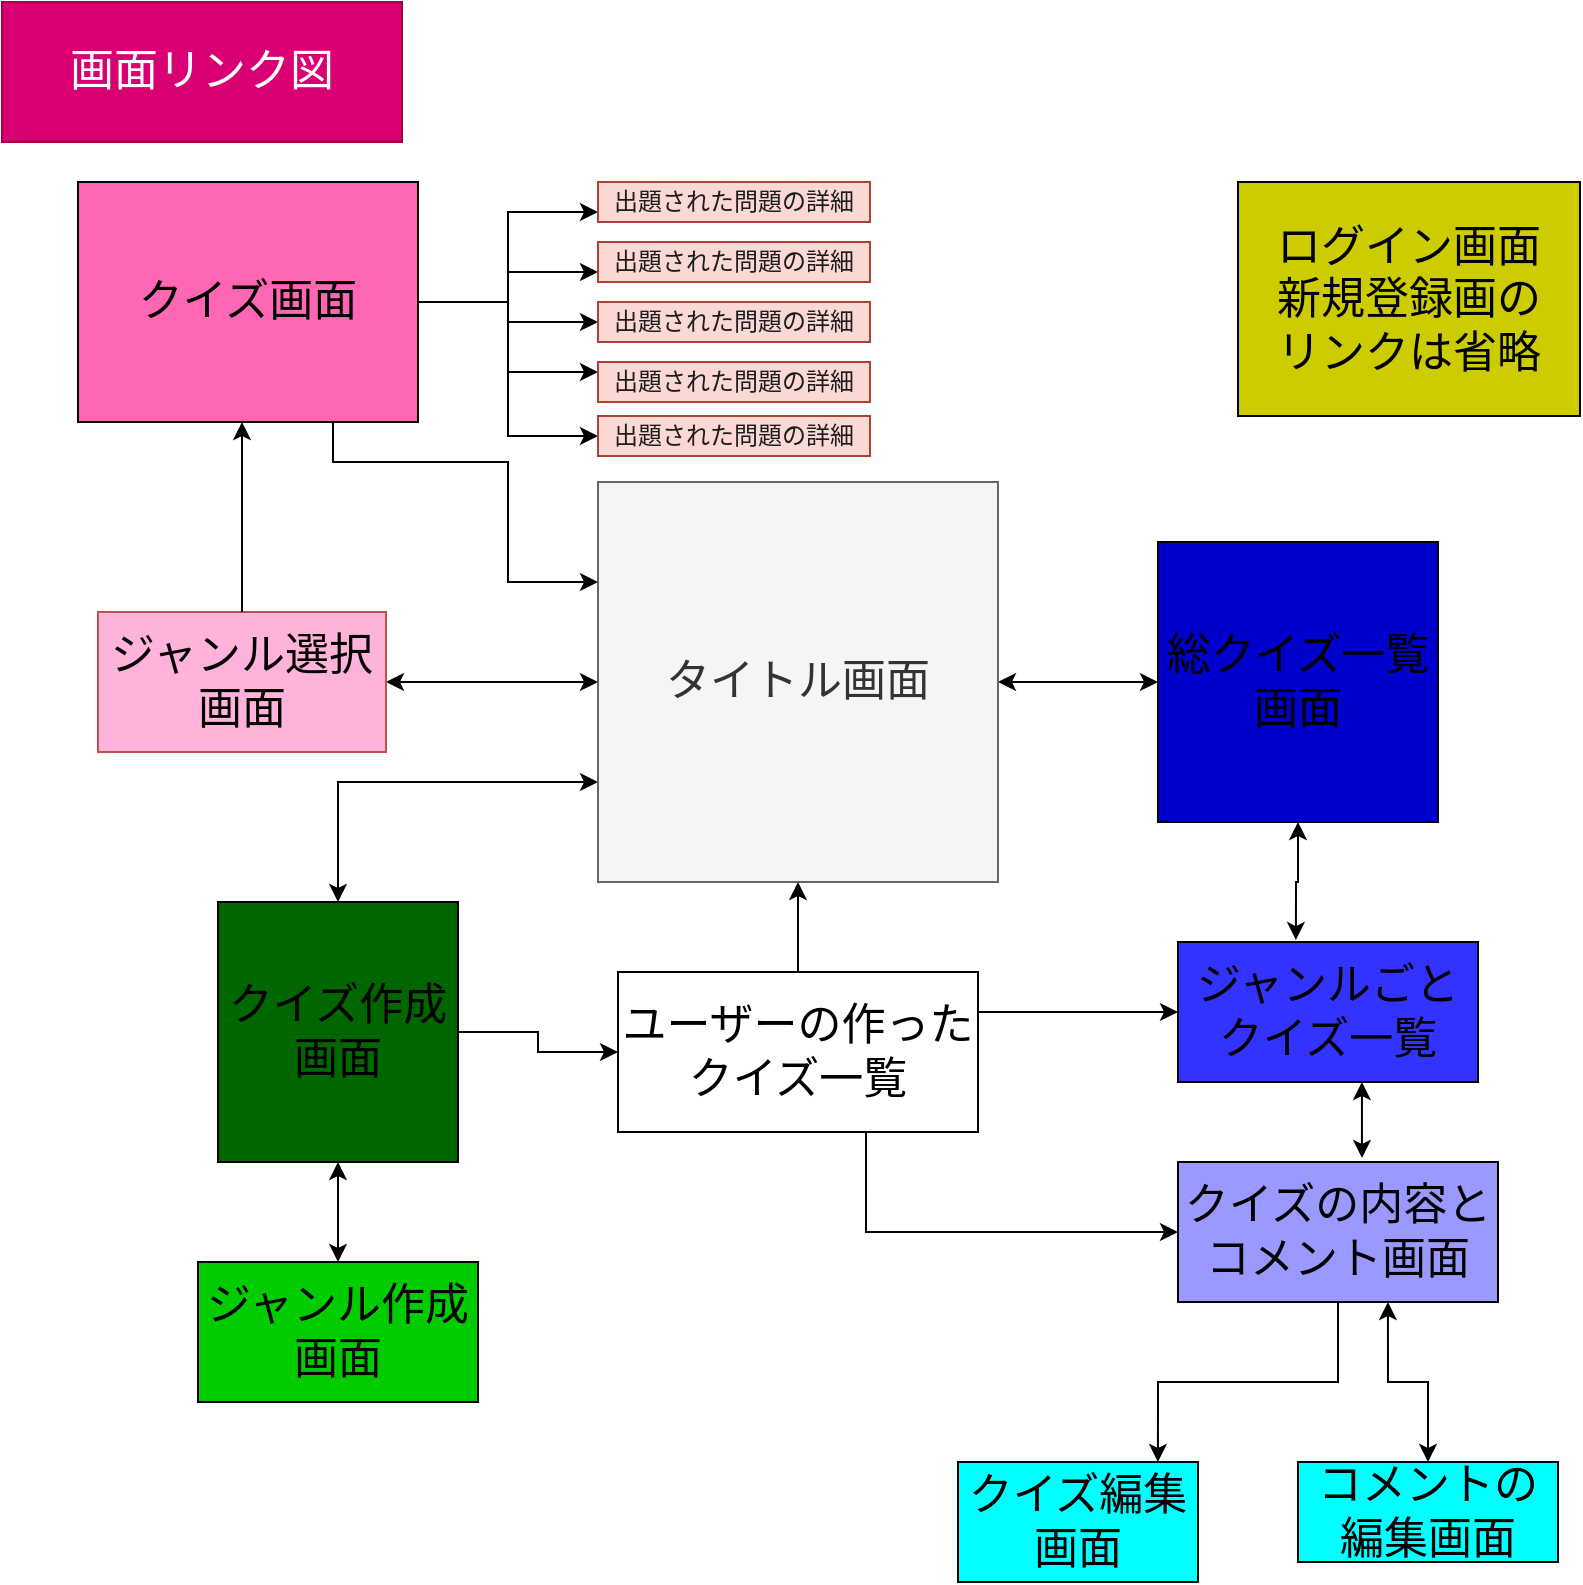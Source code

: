 <mxfile version="14.2.4" type="embed">
    <diagram id="r2FqsjRiNEd9J7fS8U6E" name="ページ1">
        <mxGraphModel dx="796" dy="1849" grid="1" gridSize="10" guides="1" tooltips="1" connect="1" arrows="1" fold="1" page="1" pageScale="1" pageWidth="827" pageHeight="1169" math="0" shadow="0">
            <root>
                <mxCell id="0"/>
                <mxCell id="1" parent="0"/>
                <mxCell id="24" style="edgeStyle=orthogonalEdgeStyle;rounded=0;orthogonalLoop=1;jettySize=auto;html=1;entryX=0;entryY=0.5;entryDx=0;entryDy=0;startArrow=classic;startFill=1;endArrow=classic;endFill=1;fontSize=22;" parent="1" source="3" target="7" edge="1">
                    <mxGeometry relative="1" as="geometry"/>
                </mxCell>
                <mxCell id="29" style="edgeStyle=orthogonalEdgeStyle;rounded=0;orthogonalLoop=1;jettySize=auto;html=1;exitX=0;exitY=0.75;exitDx=0;exitDy=0;startArrow=classic;startFill=1;endArrow=classic;endFill=1;fontSize=22;" parent="1" source="3" target="5" edge="1">
                    <mxGeometry relative="1" as="geometry"/>
                </mxCell>
                <mxCell id="3" value="タイトル画面" style="whiteSpace=wrap;html=1;align=center;fontSize=22;fillColor=#f5f5f5;strokeColor=#666666;fontColor=#333333;" parent="1" vertex="1">
                    <mxGeometry x="300" y="190" width="200" height="200" as="geometry"/>
                </mxCell>
                <mxCell id="30" style="edgeStyle=orthogonalEdgeStyle;rounded=0;orthogonalLoop=1;jettySize=auto;html=1;entryX=0.5;entryY=0;entryDx=0;entryDy=0;startArrow=classic;startFill=1;endArrow=classic;endFill=1;fontSize=22;" parent="1" source="5" target="16" edge="1">
                    <mxGeometry relative="1" as="geometry"/>
                </mxCell>
                <mxCell id="35" style="edgeStyle=orthogonalEdgeStyle;rounded=0;orthogonalLoop=1;jettySize=auto;html=1;entryX=0;entryY=0.5;entryDx=0;entryDy=0;startArrow=none;startFill=0;endArrow=classic;endFill=1;fontSize=22;" parent="1" source="5" target="11" edge="1">
                    <mxGeometry relative="1" as="geometry"/>
                </mxCell>
                <mxCell id="5" value="クイズ作成画面" style="whiteSpace=wrap;html=1;align=center;fontSize=22;fillColor=#006600;" parent="1" vertex="1">
                    <mxGeometry x="110" y="400" width="120" height="130" as="geometry"/>
                </mxCell>
                <mxCell id="6" value="クイズ編集画面" style="whiteSpace=wrap;html=1;align=center;fontSize=22;fillColor=#00FFFF;" parent="1" vertex="1">
                    <mxGeometry x="480" y="680" width="120" height="60" as="geometry"/>
                </mxCell>
                <mxCell id="25" style="edgeStyle=orthogonalEdgeStyle;rounded=0;orthogonalLoop=1;jettySize=auto;html=1;entryX=0.393;entryY=-0.014;entryDx=0;entryDy=0;entryPerimeter=0;startArrow=classic;startFill=1;endArrow=classic;endFill=1;fontSize=22;" parent="1" source="7" target="9" edge="1">
                    <mxGeometry relative="1" as="geometry"/>
                </mxCell>
                <mxCell id="7" value="総クイズ一覧画面" style="whiteSpace=wrap;html=1;align=center;fontSize=22;fillColor=#0000CC;" parent="1" vertex="1">
                    <mxGeometry x="580" y="220" width="140" height="140" as="geometry"/>
                </mxCell>
                <mxCell id="26" style="edgeStyle=orthogonalEdgeStyle;rounded=0;orthogonalLoop=1;jettySize=auto;html=1;startArrow=classic;startFill=1;endArrow=classic;endFill=1;fontSize=22;entryX=0.575;entryY=-0.029;entryDx=0;entryDy=0;entryPerimeter=0;exitX=0.613;exitY=1;exitDx=0;exitDy=0;exitPerimeter=0;" parent="1" source="9" target="12" edge="1">
                    <mxGeometry relative="1" as="geometry">
                        <mxPoint x="682" y="494" as="sourcePoint"/>
                        <mxPoint x="645" y="439" as="targetPoint"/>
                        <Array as="points"/>
                    </mxGeometry>
                </mxCell>
                <mxCell id="9" value="ジャンルごと&lt;br style=&quot;font-size: 22px;&quot;&gt;クイズ一覧" style="whiteSpace=wrap;html=1;align=center;fontSize=22;fillColor=#3333FF;" parent="1" vertex="1">
                    <mxGeometry x="590" y="420" width="150" height="70" as="geometry"/>
                </mxCell>
                <mxCell id="19" style="edgeStyle=orthogonalEdgeStyle;rounded=0;orthogonalLoop=1;jettySize=auto;html=1;entryX=0;entryY=0.5;entryDx=0;entryDy=0;startArrow=classic;startFill=1;endArrow=classic;endFill=1;fontSize=22;" parent="1" source="10" target="3" edge="1">
                    <mxGeometry relative="1" as="geometry"/>
                </mxCell>
                <mxCell id="10" value="ジャンル選択画面" style="whiteSpace=wrap;html=1;align=center;fontSize=22;strokeColor=#b85450;fillColor=#FFB3DB;" parent="1" vertex="1">
                    <mxGeometry x="50" y="255" width="144" height="70" as="geometry"/>
                </mxCell>
                <mxCell id="31" style="edgeStyle=orthogonalEdgeStyle;rounded=0;orthogonalLoop=1;jettySize=auto;html=1;startArrow=none;startFill=0;endArrow=classic;endFill=1;fontSize=22;entryX=0;entryY=0.5;entryDx=0;entryDy=0;exitX=0.689;exitY=0.988;exitDx=0;exitDy=0;exitPerimeter=0;" parent="1" source="11" target="12" edge="1">
                    <mxGeometry relative="1" as="geometry">
                        <mxPoint x="510" y="480" as="targetPoint"/>
                    </mxGeometry>
                </mxCell>
                <mxCell id="37" style="edgeStyle=orthogonalEdgeStyle;rounded=0;orthogonalLoop=1;jettySize=auto;html=1;startArrow=none;startFill=0;endArrow=classic;endFill=1;fontSize=22;" parent="1" source="11" target="3" edge="1">
                    <mxGeometry relative="1" as="geometry"/>
                </mxCell>
                <mxCell id="38" style="edgeStyle=orthogonalEdgeStyle;rounded=0;orthogonalLoop=1;jettySize=auto;html=1;exitX=1;exitY=0.25;exitDx=0;exitDy=0;entryX=0;entryY=0.5;entryDx=0;entryDy=0;startArrow=none;startFill=0;endArrow=classic;endFill=1;fontSize=22;" parent="1" source="11" target="9" edge="1">
                    <mxGeometry relative="1" as="geometry"/>
                </mxCell>
                <mxCell id="11" value="ユーザーの作ったクイズ一覧" style="whiteSpace=wrap;html=1;align=center;fontSize=22;" parent="1" vertex="1">
                    <mxGeometry x="310" y="435" width="180" height="80" as="geometry"/>
                </mxCell>
                <mxCell id="41" style="edgeStyle=orthogonalEdgeStyle;rounded=0;orthogonalLoop=1;jettySize=auto;html=1;entryX=0.833;entryY=0;entryDx=0;entryDy=0;entryPerimeter=0;startArrow=none;startFill=0;endArrow=classic;endFill=1;fontSize=22;" parent="1" source="12" target="6" edge="1">
                    <mxGeometry relative="1" as="geometry">
                        <Array as="points">
                            <mxPoint x="670" y="640"/>
                            <mxPoint x="580" y="640"/>
                        </Array>
                    </mxGeometry>
                </mxCell>
                <mxCell id="12" value="クイズの内容とコメント画面" style="whiteSpace=wrap;html=1;align=center;fontSize=22;fillColor=#9999FF;" parent="1" vertex="1">
                    <mxGeometry x="590" y="530" width="160" height="70" as="geometry"/>
                </mxCell>
                <mxCell id="28" style="edgeStyle=orthogonalEdgeStyle;rounded=0;orthogonalLoop=1;jettySize=auto;html=1;entryX=0.656;entryY=1;entryDx=0;entryDy=0;entryPerimeter=0;startArrow=classic;startFill=1;endArrow=classic;endFill=1;fontSize=22;" parent="1" source="13" target="12" edge="1">
                    <mxGeometry relative="1" as="geometry"/>
                </mxCell>
                <mxCell id="13" value="コメントの編集画面" style="whiteSpace=wrap;html=1;align=center;fontSize=22;fillColor=#00FFFF;" parent="1" vertex="1">
                    <mxGeometry x="650" y="680" width="130" height="50" as="geometry"/>
                </mxCell>
                <mxCell id="14" value="ログイン画面&lt;br&gt;新規登録画の&lt;br&gt;リンクは省略" style="whiteSpace=wrap;html=1;align=center;fontSize=22;fillColor=#CCCC00;" parent="1" vertex="1">
                    <mxGeometry x="620" y="40" width="171" height="117" as="geometry"/>
                </mxCell>
                <mxCell id="16" value="ジャンル作成画面" style="whiteSpace=wrap;html=1;align=center;fontSize=22;fillColor=#00CC00;" parent="1" vertex="1">
                    <mxGeometry x="100" y="580" width="140" height="70" as="geometry"/>
                </mxCell>
                <mxCell id="20" style="edgeStyle=orthogonalEdgeStyle;rounded=0;orthogonalLoop=1;jettySize=auto;html=1;entryX=0.5;entryY=0;entryDx=0;entryDy=0;startArrow=classic;startFill=1;endArrow=none;endFill=0;fontSize=22;" parent="1" source="17" target="10" edge="1">
                    <mxGeometry relative="1" as="geometry">
                        <Array as="points">
                            <mxPoint x="102" y="140"/>
                            <mxPoint x="102" y="140"/>
                        </Array>
                    </mxGeometry>
                </mxCell>
                <mxCell id="23" style="edgeStyle=orthogonalEdgeStyle;rounded=0;orthogonalLoop=1;jettySize=auto;html=1;entryX=0;entryY=0.25;entryDx=0;entryDy=0;startArrow=none;startFill=0;endArrow=classic;endFill=1;fontSize=22;exitX=0.75;exitY=1;exitDx=0;exitDy=0;" parent="1" source="17" target="3" edge="1">
                    <mxGeometry relative="1" as="geometry">
                        <Array as="points">
                            <mxPoint x="168" y="180"/>
                            <mxPoint x="255" y="180"/>
                            <mxPoint x="255" y="240"/>
                        </Array>
                    </mxGeometry>
                </mxCell>
                <mxCell id="55" style="edgeStyle=orthogonalEdgeStyle;rounded=0;orthogonalLoop=1;jettySize=auto;html=1;entryX=0;entryY=0.75;entryDx=0;entryDy=0;fontColor=#1C1C1C;exitX=1;exitY=0.5;exitDx=0;exitDy=0;exitPerimeter=0;" edge="1" parent="1" source="17" target="47">
                    <mxGeometry relative="1" as="geometry"/>
                </mxCell>
                <mxCell id="56" style="edgeStyle=orthogonalEdgeStyle;rounded=0;orthogonalLoop=1;jettySize=auto;html=1;entryX=0;entryY=0.5;entryDx=0;entryDy=0;fontColor=#1C1C1C;" edge="1" parent="1" source="17" target="48">
                    <mxGeometry relative="1" as="geometry"/>
                </mxCell>
                <mxCell id="57" style="edgeStyle=orthogonalEdgeStyle;rounded=0;orthogonalLoop=1;jettySize=auto;html=1;entryX=0;entryY=0.75;entryDx=0;entryDy=0;fontColor=#1C1C1C;" edge="1" parent="1" source="17" target="42">
                    <mxGeometry relative="1" as="geometry"/>
                </mxCell>
                <mxCell id="58" style="edgeStyle=orthogonalEdgeStyle;rounded=0;orthogonalLoop=1;jettySize=auto;html=1;entryX=0;entryY=0.25;entryDx=0;entryDy=0;fontColor=#1C1C1C;" edge="1" parent="1" source="17" target="49">
                    <mxGeometry relative="1" as="geometry"/>
                </mxCell>
                <mxCell id="59" style="edgeStyle=orthogonalEdgeStyle;rounded=0;orthogonalLoop=1;jettySize=auto;html=1;fontColor=#1C1C1C;" edge="1" parent="1" source="17" target="50">
                    <mxGeometry relative="1" as="geometry"/>
                </mxCell>
                <mxCell id="17" value="クイズ画面" style="whiteSpace=wrap;html=1;align=center;fontSize=22;fillColor=#FF66B3;" parent="1" vertex="1">
                    <mxGeometry x="40" y="40" width="170" height="120" as="geometry"/>
                </mxCell>
                <mxCell id="39" value="画面リンク図" style="whiteSpace=wrap;html=1;align=center;fontSize=22;fillColor=#d80073;strokeColor=#A50040;fontColor=#ffffff;" parent="1" vertex="1">
                    <mxGeometry x="2" y="-50" width="200" height="70" as="geometry"/>
                </mxCell>
                <mxCell id="42" value="出題された問題の詳細" style="rounded=0;whiteSpace=wrap;html=1;fillColor=#fad9d5;strokeColor=#ae4132;fontColor=#1C1C1C;" vertex="1" parent="1">
                    <mxGeometry x="300" y="40" width="136" height="20" as="geometry"/>
                </mxCell>
                <mxCell id="47" value="出題された問題の詳細" style="rounded=0;whiteSpace=wrap;html=1;fillColor=#fad9d5;strokeColor=#ae4132;fontColor=#1C1C1C;" vertex="1" parent="1">
                    <mxGeometry x="300" y="70" width="136" height="20" as="geometry"/>
                </mxCell>
                <mxCell id="48" value="出題された問題の詳細" style="rounded=0;whiteSpace=wrap;html=1;fillColor=#fad9d5;strokeColor=#ae4132;fontColor=#1C1C1C;" vertex="1" parent="1">
                    <mxGeometry x="300" y="100" width="136" height="20" as="geometry"/>
                </mxCell>
                <mxCell id="49" value="出題された問題の詳細" style="rounded=0;whiteSpace=wrap;html=1;fillColor=#fad9d5;strokeColor=#ae4132;fontColor=#1C1C1C;" vertex="1" parent="1">
                    <mxGeometry x="300" y="130" width="136" height="20" as="geometry"/>
                </mxCell>
                <mxCell id="50" value="出題された問題の詳細" style="rounded=0;whiteSpace=wrap;html=1;fillColor=#fad9d5;strokeColor=#ae4132;fontColor=#1C1C1C;" vertex="1" parent="1">
                    <mxGeometry x="300" y="157" width="136" height="20" as="geometry"/>
                </mxCell>
            </root>
        </mxGraphModel>
    </diagram>
</mxfile>